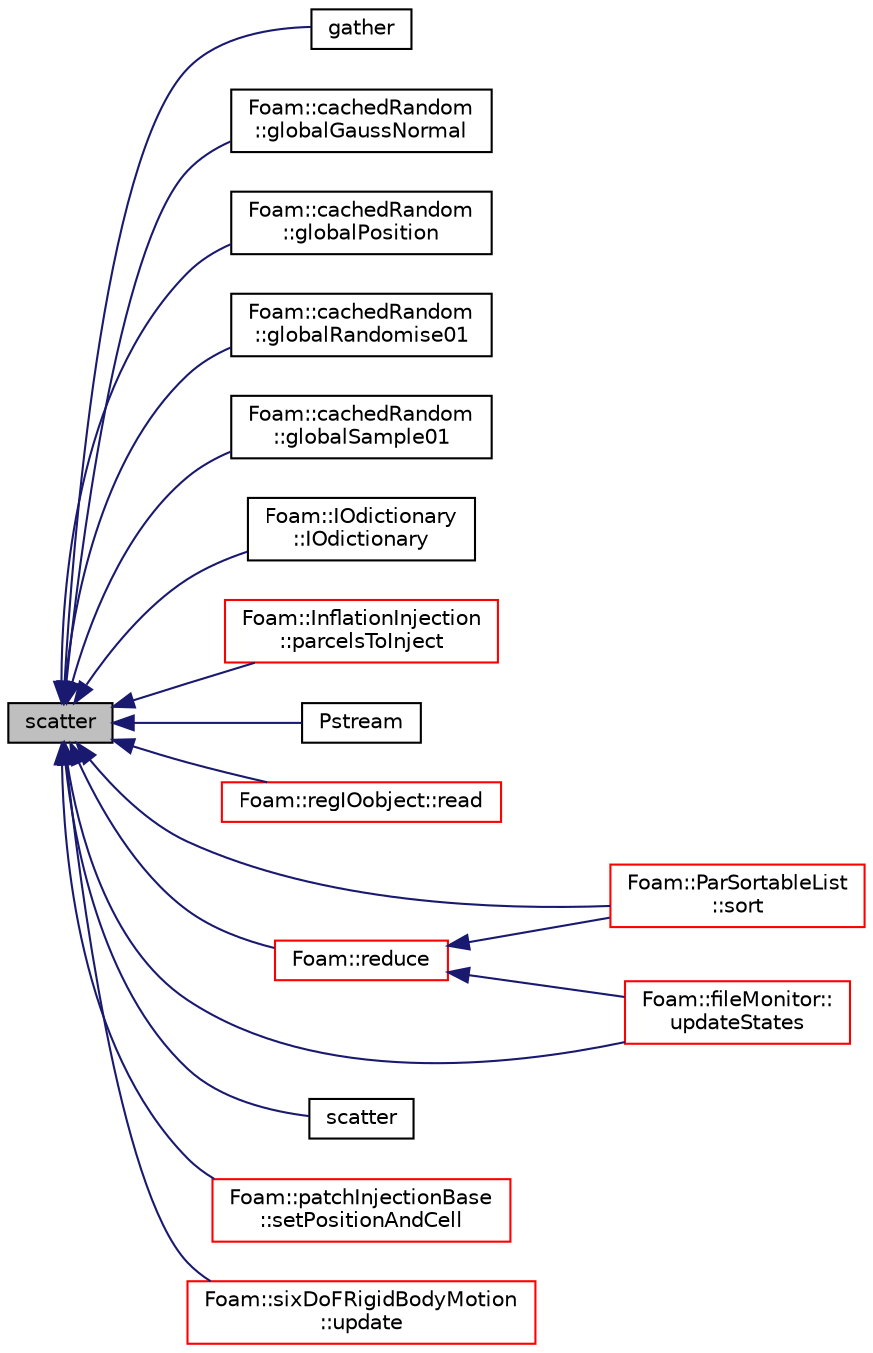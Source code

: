 digraph "scatter"
{
  bgcolor="transparent";
  edge [fontname="Helvetica",fontsize="10",labelfontname="Helvetica",labelfontsize="10"];
  node [fontname="Helvetica",fontsize="10",shape=record];
  rankdir="LR";
  Node1 [label="scatter",height=0.2,width=0.4,color="black", fillcolor="grey75", style="filled", fontcolor="black"];
  Node1 -> Node2 [dir="back",color="midnightblue",fontsize="10",style="solid",fontname="Helvetica"];
  Node2 [label="gather",height=0.2,width=0.4,color="black",URL="$a02017.html#ac6bd6ba48aeaba13d01248b080a3fbc9",tooltip="Like above but switches between linear/tree communication. "];
  Node1 -> Node3 [dir="back",color="midnightblue",fontsize="10",style="solid",fontname="Helvetica"];
  Node3 [label="Foam::cachedRandom\l::globalGaussNormal",height=0.2,width=0.4,color="black",URL="$a00191.html#a8e0265edbaa46fc40b762650f09eb840"];
  Node1 -> Node4 [dir="back",color="midnightblue",fontsize="10",style="solid",fontname="Helvetica"];
  Node4 [label="Foam::cachedRandom\l::globalPosition",height=0.2,width=0.4,color="black",URL="$a00191.html#a115a06cc52b9ea464da7b823df41173c"];
  Node1 -> Node5 [dir="back",color="midnightblue",fontsize="10",style="solid",fontname="Helvetica"];
  Node5 [label="Foam::cachedRandom\l::globalRandomise01",height=0.2,width=0.4,color="black",URL="$a00191.html#a483cdd9b407f623e94a5d686d257ef24",tooltip="Randomise value in the range 0-1. "];
  Node1 -> Node6 [dir="back",color="midnightblue",fontsize="10",style="solid",fontname="Helvetica"];
  Node6 [label="Foam::cachedRandom\l::globalSample01",height=0.2,width=0.4,color="black",URL="$a00191.html#a72940fd0d133a4ad9f982bac3def80ba"];
  Node1 -> Node7 [dir="back",color="midnightblue",fontsize="10",style="solid",fontname="Helvetica"];
  Node7 [label="Foam::IOdictionary\l::IOdictionary",height=0.2,width=0.4,color="black",URL="$a01172.html#a668d1ac4fd646613b3a8063bd830a724",tooltip="Construct given an IOobject. "];
  Node1 -> Node8 [dir="back",color="midnightblue",fontsize="10",style="solid",fontname="Helvetica"];
  Node8 [label="Foam::InflationInjection\l::parcelsToInject",height=0.2,width=0.4,color="red",URL="$a01093.html#a4c4730db6620caeb697dfb15e7ed265a",tooltip="Number of parcels to introduce relative to SOI. "];
  Node1 -> Node9 [dir="back",color="midnightblue",fontsize="10",style="solid",fontname="Helvetica"];
  Node9 [label="Pstream",height=0.2,width=0.4,color="black",URL="$a02017.html#a2b31c5d4673e1c7d7366b8b6bf47830d",tooltip="Construct given optional buffer size. "];
  Node1 -> Node10 [dir="back",color="midnightblue",fontsize="10",style="solid",fontname="Helvetica"];
  Node10 [label="Foam::regIOobject::read",height=0.2,width=0.4,color="red",URL="$a02147.html#af816873151ddb0126e98bb2f914d8ed5",tooltip="Read object. "];
  Node1 -> Node11 [dir="back",color="midnightblue",fontsize="10",style="solid",fontname="Helvetica"];
  Node11 [label="Foam::reduce",height=0.2,width=0.4,color="red",URL="$a10733.html#a7ffd6af4acc2eb9ba72ee296b5ecda23"];
  Node11 -> Node12 [dir="back",color="midnightblue",fontsize="10",style="solid",fontname="Helvetica"];
  Node12 [label="Foam::ParSortableList\l::sort",height=0.2,width=0.4,color="red",URL="$a01771.html#a47fdc9eea42b6975cdc835bb2e08810e",tooltip="(stable) sort the list (if changed after construction time) "];
  Node11 -> Node13 [dir="back",color="midnightblue",fontsize="10",style="solid",fontname="Helvetica"];
  Node13 [label="Foam::fileMonitor::\lupdateStates",height=0.2,width=0.4,color="red",URL="$a00777.html#a7c5c7dcfc971f9b2f4c5892f3984c26e",tooltip="Check state of all files. Updates state_. "];
  Node1 -> Node14 [dir="back",color="midnightblue",fontsize="10",style="solid",fontname="Helvetica"];
  Node14 [label="scatter",height=0.2,width=0.4,color="black",URL="$a02017.html#a63d91b461287f5aefacfa52d92123a9d",tooltip="Like above but switches between linear/tree communication. "];
  Node1 -> Node15 [dir="back",color="midnightblue",fontsize="10",style="solid",fontname="Helvetica"];
  Node15 [label="Foam::patchInjectionBase\l::setPositionAndCell",height=0.2,width=0.4,color="red",URL="$a01805.html#a2be87394634fdebc9510fbd86c3814d4",tooltip="Set the injection position and owner cell, tetFace and tetPt. "];
  Node1 -> Node12 [dir="back",color="midnightblue",fontsize="10",style="solid",fontname="Helvetica"];
  Node1 -> Node16 [dir="back",color="midnightblue",fontsize="10",style="solid",fontname="Helvetica"];
  Node16 [label="Foam::sixDoFRigidBodyMotion\l::update",height=0.2,width=0.4,color="red",URL="$a02328.html#a0ac89c146de1046c70c9d9bb79a66294",tooltip="Symplectic integration of velocities, orientation and position. "];
  Node1 -> Node13 [dir="back",color="midnightblue",fontsize="10",style="solid",fontname="Helvetica"];
}
